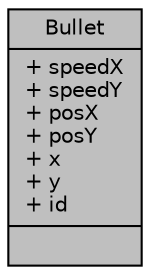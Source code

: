 digraph "Bullet"
{
 // INTERACTIVE_SVG=YES
 // LATEX_PDF_SIZE
  bgcolor="transparent";
  edge [fontname="Helvetica",fontsize="10",labelfontname="Helvetica",labelfontsize="10"];
  node [fontname="Helvetica",fontsize="10",shape=record];
  Node1 [label="{Bullet\n|+ speedX\l+ speedY\l+ posX\l+ posY\l+ x\l+ y\l+ id\l|}",height=0.2,width=0.4,color="black", fillcolor="grey75", style="filled", fontcolor="black",tooltip=" "];
}
